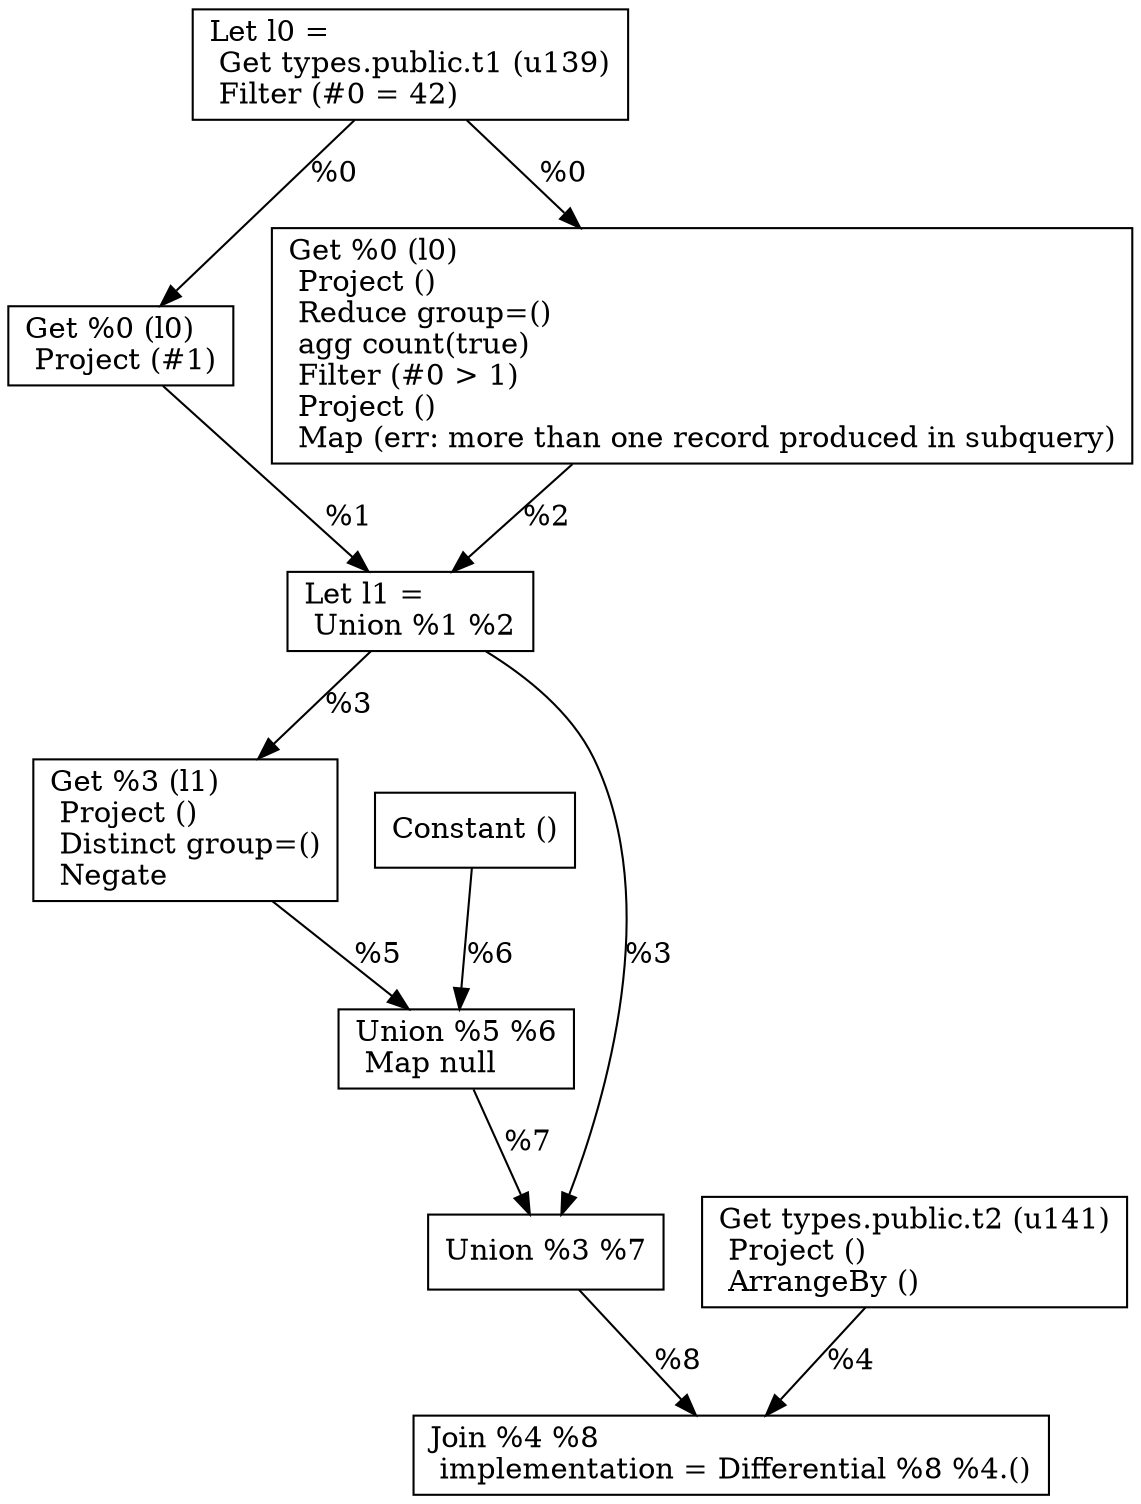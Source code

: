 digraph G {
    node0 [shape = record, label="Let l0 =\l Get types.public.t1 (u139)\l Filter (#0 = 42)\l"]
    node1 [shape = record, label=" Get %0 (l0)\l Project (#1)\l"]
    node2 [shape = record, label=" Get %0 (l0)\l Project ()\l Reduce group=()\l  agg count(true)\l Filter (#0 \> 1)\l Project ()\l Map (err: more than one record produced in subquery)\l"]
    node3 [shape = record, label="Let l1 =\l Union %1 %2\l"]
    node4 [shape = record, label=" Get types.public.t2 (u141)\l Project ()\l ArrangeBy ()\l"]
    node5 [shape = record, label=" Get %3 (l1)\l Project ()\l Distinct group=()\l Negate\l"]
    node6 [shape = record, label=" Constant ()\l"]
    node7 [shape = record, label=" Union %5 %6\l Map null\l"]
    node8 [shape = record, label=" Union %3 %7\l"]
    node9 [shape = record, label=" Join %4 %8\l  implementation = Differential %8 %4.()\l"]
    node7 -> node8 [label = "%7\l"]
    node0 -> node2 [label = "%0\l"]
    node4 -> node9 [label = "%4\l"]
    node0 -> node1 [label = "%0\l"]
    node1 -> node3 [label = "%1\l"]
    node3 -> node5 [label = "%3\l"]
    node3 -> node8 [label = "%3\l"]
    node5 -> node7 [label = "%5\l"]
    node2 -> node3 [label = "%2\l"]
    node6 -> node7 [label = "%6\l"]
    node8 -> node9 [label = "%8\l"]
}
